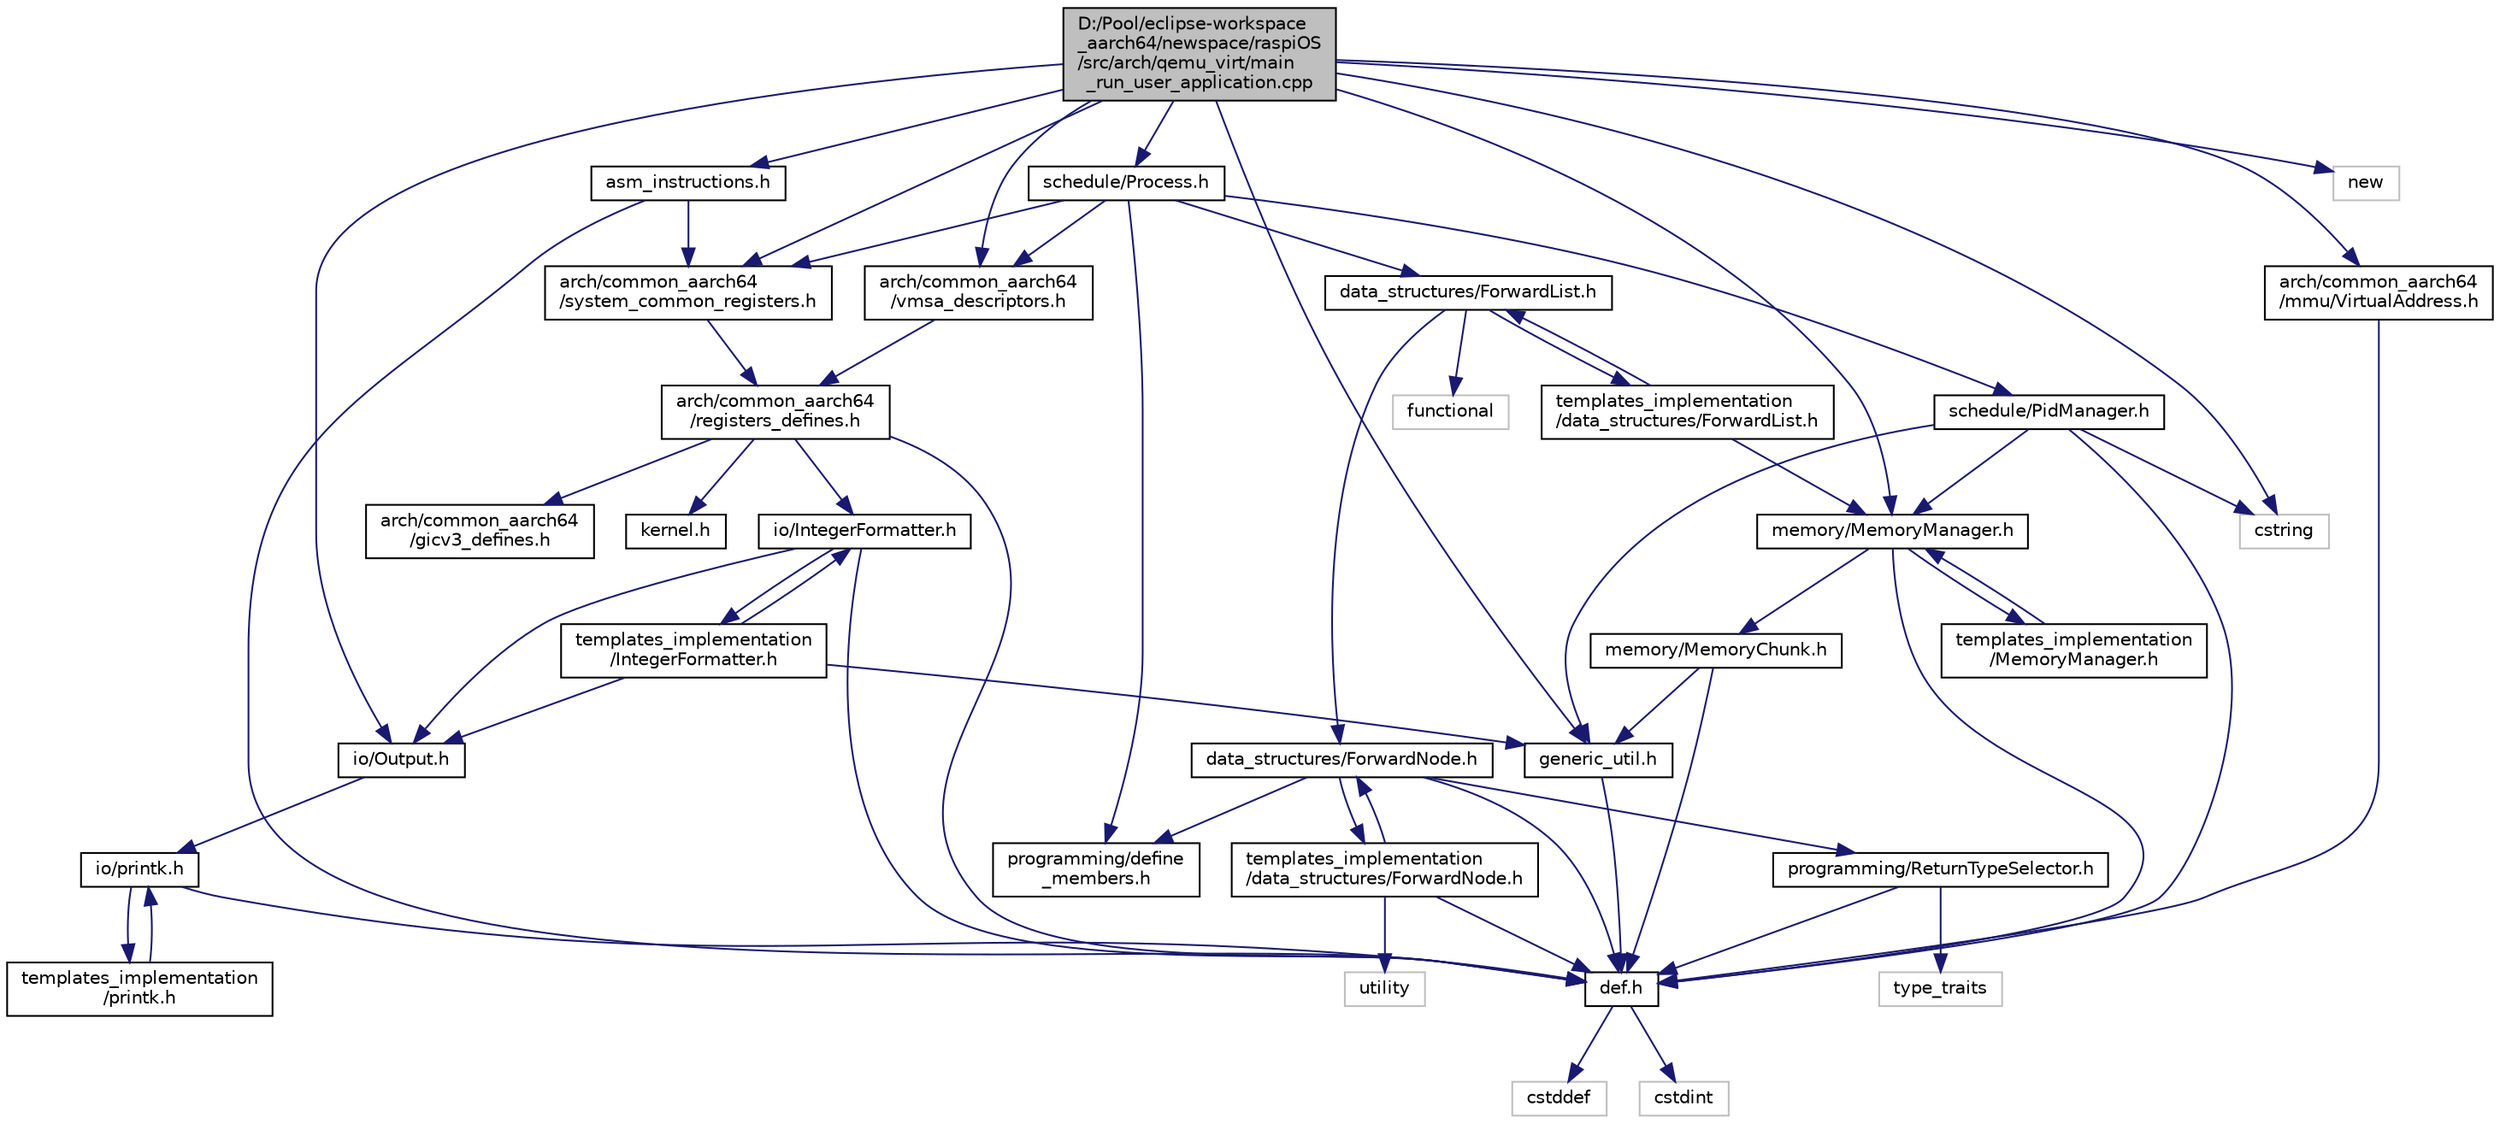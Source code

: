 digraph "D:/Pool/eclipse-workspace_aarch64/newspace/raspiOS/src/arch/qemu_virt/main_run_user_application.cpp"
{
  edge [fontname="Helvetica",fontsize="10",labelfontname="Helvetica",labelfontsize="10"];
  node [fontname="Helvetica",fontsize="10",shape=record];
  Node2979 [label="D:/Pool/eclipse-workspace\l_aarch64/newspace/raspiOS\l/src/arch/qemu_virt/main\l_run_user_application.cpp",height=0.2,width=0.4,color="black", fillcolor="grey75", style="filled", fontcolor="black"];
  Node2979 -> Node2980 [color="midnightblue",fontsize="10",style="solid",fontname="Helvetica"];
  Node2980 [label="asm_instructions.h",height=0.2,width=0.4,color="black", fillcolor="white", style="filled",URL="$d8/d2f/asm__instructions_8h.html"];
  Node2980 -> Node2981 [color="midnightblue",fontsize="10",style="solid",fontname="Helvetica"];
  Node2981 [label="def.h",height=0.2,width=0.4,color="black", fillcolor="white", style="filled",URL="$d4/da4/def_8h.html"];
  Node2981 -> Node2982 [color="midnightblue",fontsize="10",style="solid",fontname="Helvetica"];
  Node2982 [label="cstddef",height=0.2,width=0.4,color="grey75", fillcolor="white", style="filled"];
  Node2981 -> Node2983 [color="midnightblue",fontsize="10",style="solid",fontname="Helvetica"];
  Node2983 [label="cstdint",height=0.2,width=0.4,color="grey75", fillcolor="white", style="filled"];
  Node2980 -> Node2984 [color="midnightblue",fontsize="10",style="solid",fontname="Helvetica"];
  Node2984 [label="arch/common_aarch64\l/system_common_registers.h",height=0.2,width=0.4,color="black", fillcolor="white", style="filled",URL="$d4/d1f/system__common__registers_8h.html"];
  Node2984 -> Node2985 [color="midnightblue",fontsize="10",style="solid",fontname="Helvetica"];
  Node2985 [label="arch/common_aarch64\l/registers_defines.h",height=0.2,width=0.4,color="black", fillcolor="white", style="filled",URL="$d1/dbd/registers__defines_8h.html"];
  Node2985 -> Node2981 [color="midnightblue",fontsize="10",style="solid",fontname="Helvetica"];
  Node2985 -> Node2986 [color="midnightblue",fontsize="10",style="solid",fontname="Helvetica"];
  Node2986 [label="kernel.h",height=0.2,width=0.4,color="black", fillcolor="white", style="filled",URL="$d0/daa/kernel_8h.html"];
  Node2985 -> Node2987 [color="midnightblue",fontsize="10",style="solid",fontname="Helvetica"];
  Node2987 [label="io/IntegerFormatter.h",height=0.2,width=0.4,color="black", fillcolor="white", style="filled",URL="$d5/d7b/io_2_integer_formatter_8h.html"];
  Node2987 -> Node2981 [color="midnightblue",fontsize="10",style="solid",fontname="Helvetica"];
  Node2987 -> Node2988 [color="midnightblue",fontsize="10",style="solid",fontname="Helvetica"];
  Node2988 [label="io/Output.h",height=0.2,width=0.4,color="black", fillcolor="white", style="filled",URL="$d6/d77/_output_8h.html"];
  Node2988 -> Node2989 [color="midnightblue",fontsize="10",style="solid",fontname="Helvetica"];
  Node2989 [label="io/printk.h",height=0.2,width=0.4,color="black", fillcolor="white", style="filled",URL="$dd/d17/io_2printk_8h.html"];
  Node2989 -> Node2981 [color="midnightblue",fontsize="10",style="solid",fontname="Helvetica"];
  Node2989 -> Node2990 [color="midnightblue",fontsize="10",style="solid",fontname="Helvetica"];
  Node2990 [label="templates_implementation\l/printk.h",height=0.2,width=0.4,color="black", fillcolor="white", style="filled",URL="$d7/d95/templates__implementation_2printk_8h.html"];
  Node2990 -> Node2989 [color="midnightblue",fontsize="10",style="solid",fontname="Helvetica"];
  Node2987 -> Node2991 [color="midnightblue",fontsize="10",style="solid",fontname="Helvetica"];
  Node2991 [label="templates_implementation\l/IntegerFormatter.h",height=0.2,width=0.4,color="black", fillcolor="white", style="filled",URL="$dc/d84/templates__implementation_2_integer_formatter_8h.html"];
  Node2991 -> Node2987 [color="midnightblue",fontsize="10",style="solid",fontname="Helvetica"];
  Node2991 -> Node2992 [color="midnightblue",fontsize="10",style="solid",fontname="Helvetica"];
  Node2992 [label="generic_util.h",height=0.2,width=0.4,color="black", fillcolor="white", style="filled",URL="$d6/d93/generic__util_8h.html"];
  Node2992 -> Node2981 [color="midnightblue",fontsize="10",style="solid",fontname="Helvetica"];
  Node2991 -> Node2988 [color="midnightblue",fontsize="10",style="solid",fontname="Helvetica"];
  Node2985 -> Node2993 [color="midnightblue",fontsize="10",style="solid",fontname="Helvetica"];
  Node2993 [label="arch/common_aarch64\l/gicv3_defines.h",height=0.2,width=0.4,color="black", fillcolor="white", style="filled",URL="$d5/d80/gicv3__defines_8h.html"];
  Node2979 -> Node2984 [color="midnightblue",fontsize="10",style="solid",fontname="Helvetica"];
  Node2979 -> Node2994 [color="midnightblue",fontsize="10",style="solid",fontname="Helvetica"];
  Node2994 [label="arch/common_aarch64\l/vmsa_descriptors.h",height=0.2,width=0.4,color="black", fillcolor="white", style="filled",URL="$d5/d72/vmsa__descriptors_8h.html"];
  Node2994 -> Node2985 [color="midnightblue",fontsize="10",style="solid",fontname="Helvetica"];
  Node2979 -> Node2992 [color="midnightblue",fontsize="10",style="solid",fontname="Helvetica"];
  Node2979 -> Node2995 [color="midnightblue",fontsize="10",style="solid",fontname="Helvetica"];
  Node2995 [label="memory/MemoryManager.h",height=0.2,width=0.4,color="black", fillcolor="white", style="filled",URL="$d6/d76/memory_2_memory_manager_8h.html"];
  Node2995 -> Node2981 [color="midnightblue",fontsize="10",style="solid",fontname="Helvetica"];
  Node2995 -> Node2996 [color="midnightblue",fontsize="10",style="solid",fontname="Helvetica"];
  Node2996 [label="memory/MemoryChunk.h",height=0.2,width=0.4,color="black", fillcolor="white", style="filled",URL="$d9/df6/_memory_chunk_8h.html"];
  Node2996 -> Node2981 [color="midnightblue",fontsize="10",style="solid",fontname="Helvetica"];
  Node2996 -> Node2992 [color="midnightblue",fontsize="10",style="solid",fontname="Helvetica"];
  Node2995 -> Node2997 [color="midnightblue",fontsize="10",style="solid",fontname="Helvetica"];
  Node2997 [label="templates_implementation\l/MemoryManager.h",height=0.2,width=0.4,color="black", fillcolor="white", style="filled",URL="$dd/d2b/templates__implementation_2_memory_manager_8h.html"];
  Node2997 -> Node2995 [color="midnightblue",fontsize="10",style="solid",fontname="Helvetica"];
  Node2979 -> Node2988 [color="midnightblue",fontsize="10",style="solid",fontname="Helvetica"];
  Node2979 -> Node2998 [color="midnightblue",fontsize="10",style="solid",fontname="Helvetica"];
  Node2998 [label="arch/common_aarch64\l/mmu/VirtualAddress.h",height=0.2,width=0.4,color="black", fillcolor="white", style="filled",URL="$d9/d6d/_virtual_address_8h.html"];
  Node2998 -> Node2981 [color="midnightblue",fontsize="10",style="solid",fontname="Helvetica"];
  Node2979 -> Node2999 [color="midnightblue",fontsize="10",style="solid",fontname="Helvetica"];
  Node2999 [label="schedule/Process.h",height=0.2,width=0.4,color="black", fillcolor="white", style="filled",URL="$dd/d77/_process_8h.html"];
  Node2999 -> Node3000 [color="midnightblue",fontsize="10",style="solid",fontname="Helvetica"];
  Node3000 [label="data_structures/ForwardList.h",height=0.2,width=0.4,color="black", fillcolor="white", style="filled",URL="$d8/db0/data__structures_2_forward_list_8h.html"];
  Node3000 -> Node3001 [color="midnightblue",fontsize="10",style="solid",fontname="Helvetica"];
  Node3001 [label="data_structures/ForwardNode.h",height=0.2,width=0.4,color="black", fillcolor="white", style="filled",URL="$d7/d32/data__structures_2_forward_node_8h.html"];
  Node3001 -> Node2981 [color="midnightblue",fontsize="10",style="solid",fontname="Helvetica"];
  Node3001 -> Node3002 [color="midnightblue",fontsize="10",style="solid",fontname="Helvetica"];
  Node3002 [label="programming/ReturnTypeSelector.h",height=0.2,width=0.4,color="black", fillcolor="white", style="filled",URL="$d3/d90/_return_type_selector_8h.html"];
  Node3002 -> Node2981 [color="midnightblue",fontsize="10",style="solid",fontname="Helvetica"];
  Node3002 -> Node3003 [color="midnightblue",fontsize="10",style="solid",fontname="Helvetica"];
  Node3003 [label="type_traits",height=0.2,width=0.4,color="grey75", fillcolor="white", style="filled"];
  Node3001 -> Node3004 [color="midnightblue",fontsize="10",style="solid",fontname="Helvetica"];
  Node3004 [label="programming/define\l_members.h",height=0.2,width=0.4,color="black", fillcolor="white", style="filled",URL="$d8/d7b/define__members_8h.html"];
  Node3001 -> Node3005 [color="midnightblue",fontsize="10",style="solid",fontname="Helvetica"];
  Node3005 [label="templates_implementation\l/data_structures/ForwardNode.h",height=0.2,width=0.4,color="black", fillcolor="white", style="filled",URL="$df/dbc/templates__implementation_2data__structures_2_forward_node_8h.html"];
  Node3005 -> Node2981 [color="midnightblue",fontsize="10",style="solid",fontname="Helvetica"];
  Node3005 -> Node3006 [color="midnightblue",fontsize="10",style="solid",fontname="Helvetica"];
  Node3006 [label="utility",height=0.2,width=0.4,color="grey75", fillcolor="white", style="filled"];
  Node3005 -> Node3001 [color="midnightblue",fontsize="10",style="solid",fontname="Helvetica"];
  Node3000 -> Node3007 [color="midnightblue",fontsize="10",style="solid",fontname="Helvetica"];
  Node3007 [label="functional",height=0.2,width=0.4,color="grey75", fillcolor="white", style="filled"];
  Node3000 -> Node3008 [color="midnightblue",fontsize="10",style="solid",fontname="Helvetica"];
  Node3008 [label="templates_implementation\l/data_structures/ForwardList.h",height=0.2,width=0.4,color="black", fillcolor="white", style="filled",URL="$d6/d60/templates__implementation_2data__structures_2_forward_list_8h.html"];
  Node3008 -> Node3000 [color="midnightblue",fontsize="10",style="solid",fontname="Helvetica"];
  Node3008 -> Node2995 [color="midnightblue",fontsize="10",style="solid",fontname="Helvetica"];
  Node2999 -> Node3009 [color="midnightblue",fontsize="10",style="solid",fontname="Helvetica"];
  Node3009 [label="schedule/PidManager.h",height=0.2,width=0.4,color="black", fillcolor="white", style="filled",URL="$d4/d92/_pid_manager_8h.html"];
  Node3009 -> Node2981 [color="midnightblue",fontsize="10",style="solid",fontname="Helvetica"];
  Node3009 -> Node2995 [color="midnightblue",fontsize="10",style="solid",fontname="Helvetica"];
  Node3009 -> Node2992 [color="midnightblue",fontsize="10",style="solid",fontname="Helvetica"];
  Node3009 -> Node3010 [color="midnightblue",fontsize="10",style="solid",fontname="Helvetica"];
  Node3010 [label="cstring",height=0.2,width=0.4,color="grey75", fillcolor="white", style="filled"];
  Node2999 -> Node2984 [color="midnightblue",fontsize="10",style="solid",fontname="Helvetica"];
  Node2999 -> Node2994 [color="midnightblue",fontsize="10",style="solid",fontname="Helvetica"];
  Node2999 -> Node3004 [color="midnightblue",fontsize="10",style="solid",fontname="Helvetica"];
  Node2979 -> Node3010 [color="midnightblue",fontsize="10",style="solid",fontname="Helvetica"];
  Node2979 -> Node3011 [color="midnightblue",fontsize="10",style="solid",fontname="Helvetica"];
  Node3011 [label="new",height=0.2,width=0.4,color="grey75", fillcolor="white", style="filled"];
}
